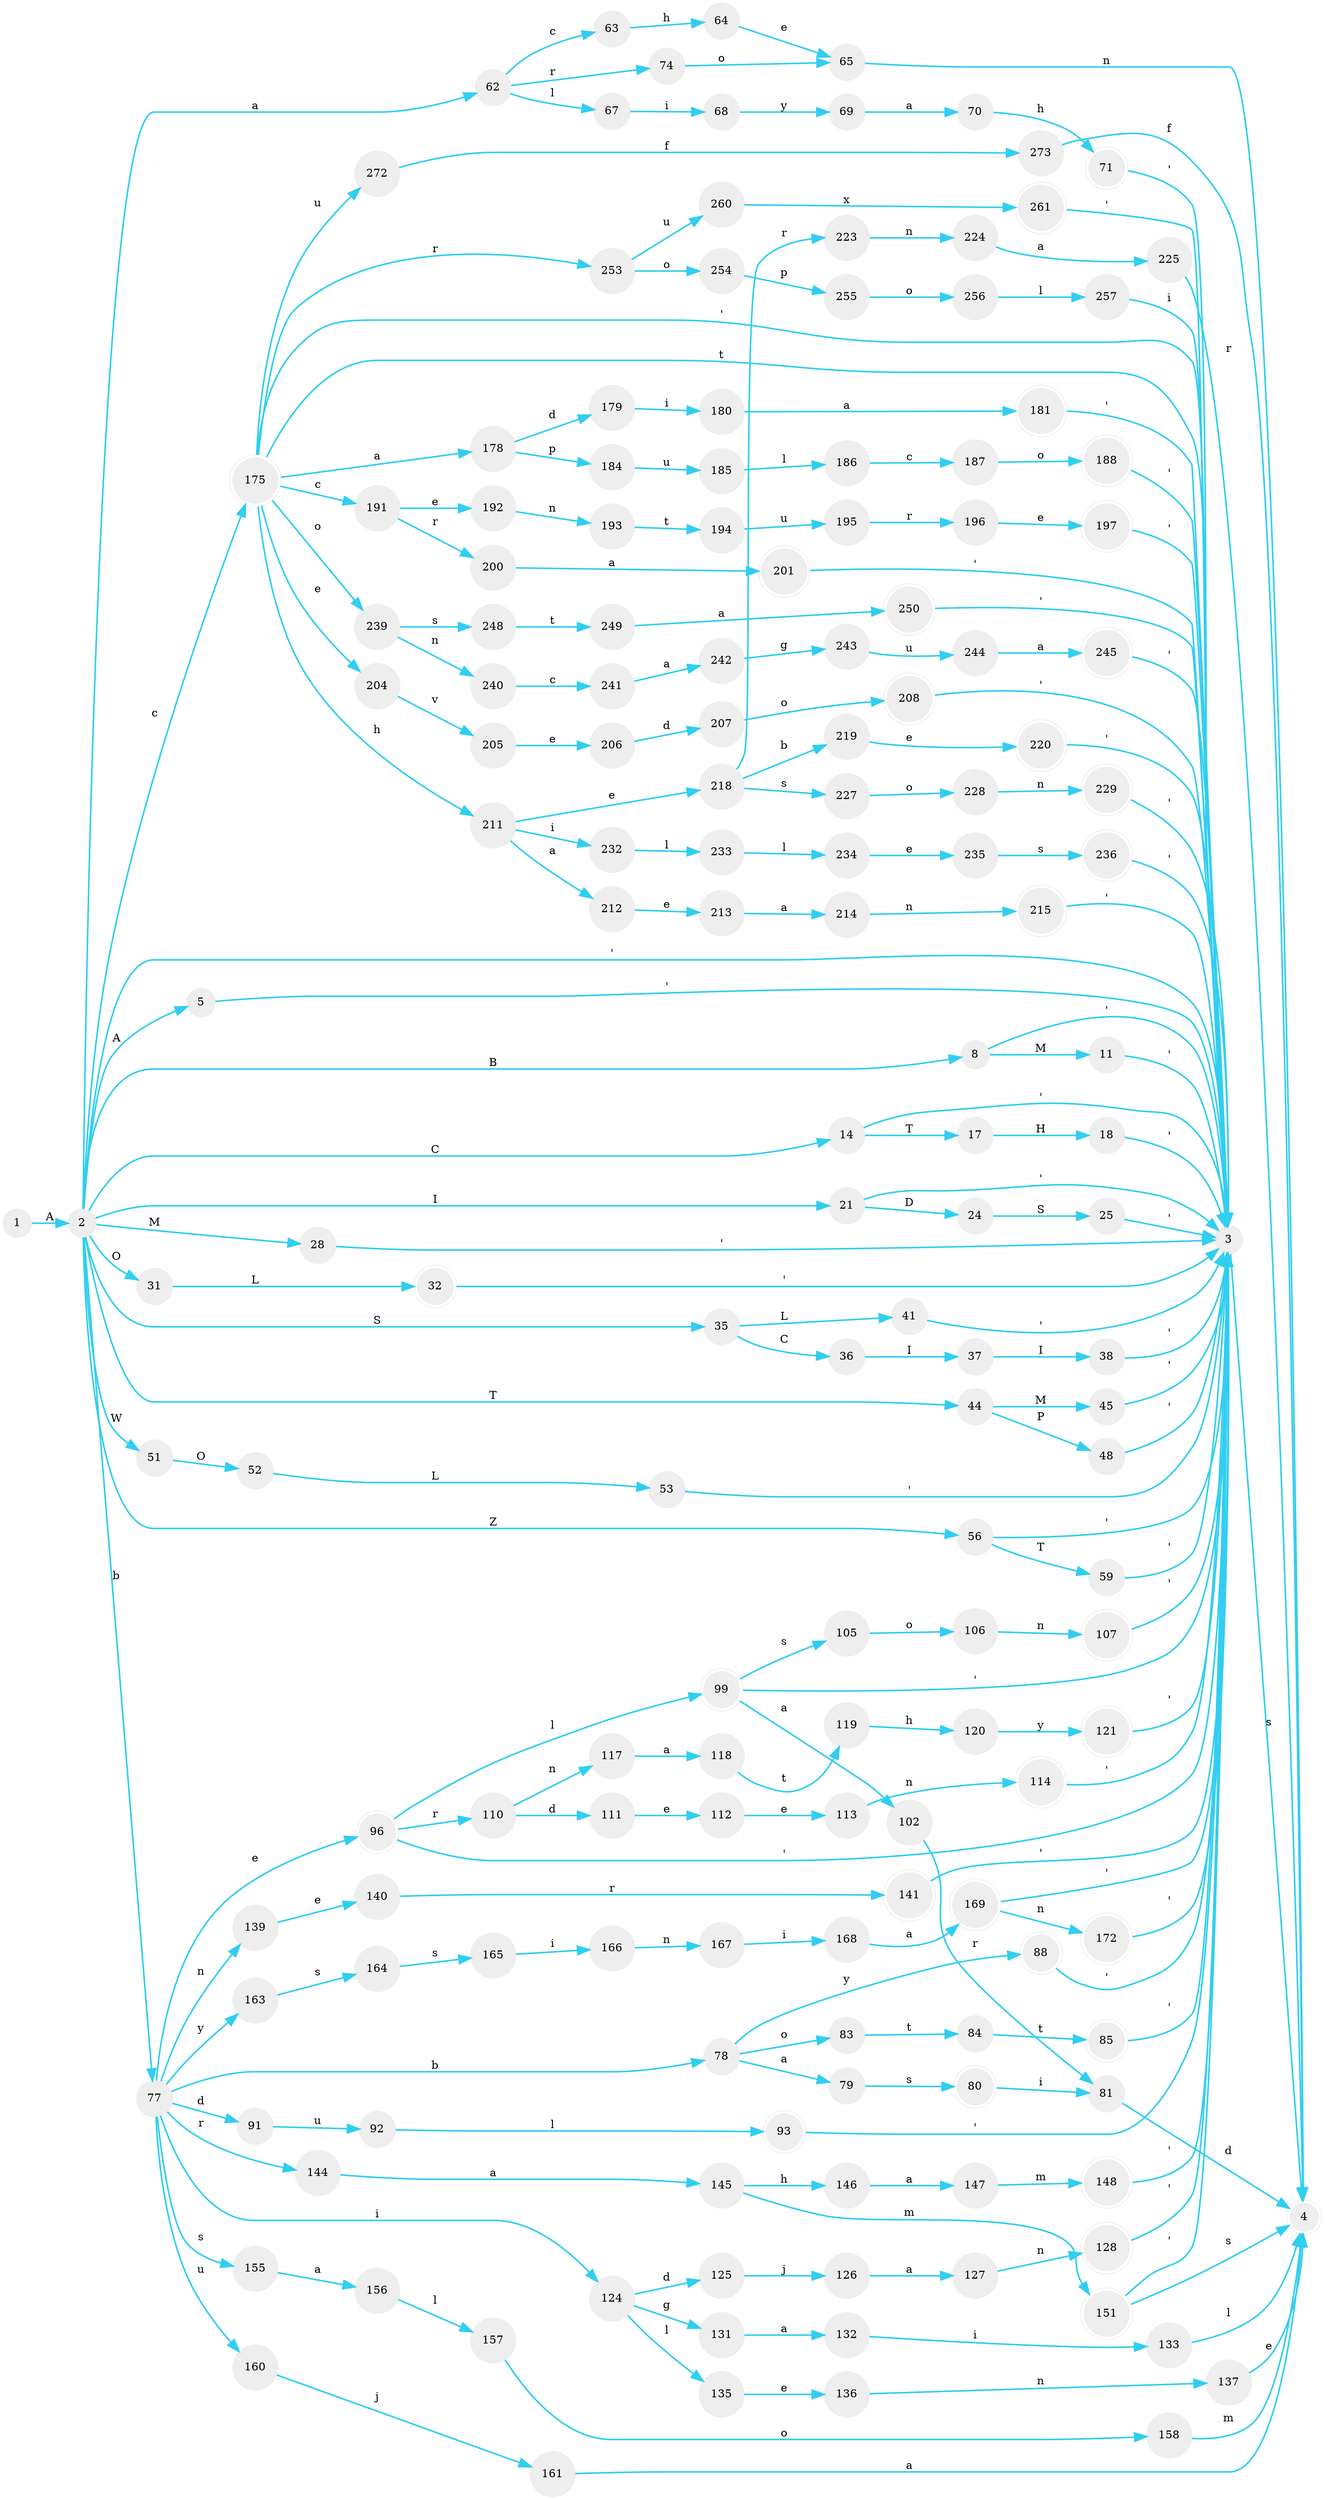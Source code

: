 digraph FST {
    rankdir=LR;
    node [shape=circle];
    node [style=filled];
    node [fillcolor="#EEEEEE"];
    node [color="#EEEEEE"];
    edge [color="#31CEF0"];
    edge [style="bold"];
    edge [arrowsize=1.5];
    1 -> 2 [label="A"];
    2 -> 3 [label="'"];
    3 -> 4 [label="s"];
    4 [shape=doublecircle];
    2 -> 5 [label="A"];
    5 -> 3 [label="'"];
    2 -> 8 [label="B"];
    8 -> 3 [label="'"];
    8 -> 11 [label="M"];
    11 -> 3 [label="'"];
    2 -> 14 [label="C"];
    14 -> 3 [label="'"];
    14 -> 17 [label="T"];
    17 -> 18 [label="H"];
    18 -> 3 [label="'"];
    2 -> 21 [label="I"];
    21 -> 3 [label="'"];
    21 -> 24 [label="D"];
    24 -> 25 [label="S"];
    25 -> 3 [label="'"];
    2 -> 28 [label="M"];
    28 -> 3 [label="'"];
    2 -> 31 [label="O"];
    31 -> 32 [label="L"];
    32 [shape=doublecircle];
    32 -> 3 [label="'"];
    2 -> 35 [label="S"];
    35 -> 36 [label="C"];
    36 -> 37 [label="I"];
    37 -> 38 [label="I"];
    38 -> 3 [label="'"];
    35 -> 41 [label="L"];
    41 -> 3 [label="'"];
    2 -> 44 [label="T"];
    44 -> 45 [label="M"];
    45 -> 3 [label="'"];
    44 -> 48 [label="P"];
    48 -> 3 [label="'"];
    2 -> 51 [label="W"];
    51 -> 52 [label="O"];
    52 -> 53 [label="L"];
    53 -> 3 [label="'"];
    2 -> 56 [label="Z"];
    56 -> 3 [label="'"];
    56 -> 59 [label="T"];
    59 -> 3 [label="'"];
    2 -> 62 [label="a"];
    62 -> 63 [label="c"];
    63 -> 64 [label="h"];
    64 -> 65 [label="e"];
    65 -> 4 [label="n"];
    62 -> 67 [label="l"];
    67 -> 68 [label="i"];
    68 -> 69 [label="y"];
    69 -> 70 [label="a"];
    70 -> 71 [label="h"];
    71 [shape=doublecircle];
    71 -> 3 [label="'"];
    62 -> 74 [label="r"];
    74 -> 65 [label="o"];
    2 -> 77 [label="b"];
    77 -> 78 [label="b"];
    78 -> 79 [label="a"];
    79 -> 80 [label="s"];
    80 [shape=doublecircle];
    80 -> 81 [label="i"];
    81 -> 4 [label="d"];
    78 -> 83 [label="o"];
    83 -> 84 [label="t"];
    84 -> 85 [label="t"];
    85 [shape=doublecircle];
    85 -> 3 [label="'"];
    78 -> 88 [label="y"];
    88 [shape=doublecircle];
    88 -> 3 [label="'"];
    77 -> 91 [label="d"];
    91 -> 92 [label="u"];
    92 -> 93 [label="l"];
    93 [shape=doublecircle];
    93 -> 3 [label="'"];
    77 -> 96 [label="e"];
    96 [shape=doublecircle];
    96 -> 3 [label="'"];
    96 -> 99 [label="l"];
    99 [shape=doublecircle];
    99 -> 3 [label="'"];
    99 -> 102 [label="a"];
    102 -> 81 [label="r"];
    99 -> 105 [label="s"];
    105 -> 106 [label="o"];
    106 -> 107 [label="n"];
    107 [shape=doublecircle];
    107 -> 3 [label="'"];
    96 -> 110 [label="r"];
    110 -> 111 [label="d"];
    111 -> 112 [label="e"];
    112 -> 113 [label="e"];
    113 -> 114 [label="n"];
    114 [shape=doublecircle];
    114 -> 3 [label="'"];
    110 -> 117 [label="n"];
    117 -> 118 [label="a"];
    118 -> 119 [label="t"];
    119 -> 120 [label="h"];
    120 -> 121 [label="y"];
    121 [shape=doublecircle];
    121 -> 3 [label="'"];
    77 -> 124 [label="i"];
    124 -> 125 [label="d"];
    125 -> 126 [label="j"];
    126 -> 127 [label="a"];
    127 -> 128 [label="n"];
    128 [shape=doublecircle];
    128 -> 3 [label="'"];
    124 -> 131 [label="g"];
    131 -> 132 [label="a"];
    132 -> 133 [label="i"];
    133 -> 4 [label="l"];
    124 -> 135 [label="l"];
    135 -> 136 [label="e"];
    136 -> 137 [label="n"];
    137 -> 4 [label="e"];
    77 -> 139 [label="n"];
    139 -> 140 [label="e"];
    140 -> 141 [label="r"];
    141 [shape=doublecircle];
    141 -> 3 [label="'"];
    77 -> 144 [label="r"];
    144 -> 145 [label="a"];
    145 -> 146 [label="h"];
    146 -> 147 [label="a"];
    147 -> 148 [label="m"];
    148 [shape=doublecircle];
    148 -> 3 [label="'"];
    145 -> 151 [label="m"];
    151 [shape=doublecircle];
    151 -> 3 [label="'"];
    151 -> 4 [label="s"];
    77 -> 155 [label="s"];
    155 -> 156 [label="a"];
    156 -> 157 [label="l"];
    157 -> 158 [label="o"];
    158 -> 4 [label="m"];
    77 -> 160 [label="u"];
    160 -> 161 [label="j"];
    161 -> 4 [label="a"];
    77 -> 163 [label="y"];
    163 -> 164 [label="s"];
    164 -> 165 [label="s"];
    165 -> 166 [label="i"];
    166 -> 167 [label="n"];
    167 -> 168 [label="i"];
    168 -> 169 [label="a"];
    169 [shape=doublecircle];
    169 -> 3 [label="'"];
    169 -> 172 [label="n"];
    172 [shape=doublecircle];
    172 -> 3 [label="'"];
    2 -> 175 [label="c"];
    175 [shape=doublecircle];
    175 -> 3 [label="'"];
    175 -> 178 [label="a"];
    178 -> 179 [label="d"];
    179 -> 180 [label="i"];
    180 -> 181 [label="a"];
    181 [shape=doublecircle];
    181 -> 3 [label="'"];
    178 -> 184 [label="p"];
    184 -> 185 [label="u"];
    185 -> 186 [label="l"];
    186 -> 187 [label="c"];
    187 -> 188 [label="o"];
    188 [shape=doublecircle];
    188 -> 3 [label="'"];
    175 -> 191 [label="c"];
    191 -> 192 [label="e"];
    192 -> 193 [label="n"];
    193 -> 194 [label="t"];
    194 -> 195 [label="u"];
    195 -> 196 [label="r"];
    196 -> 197 [label="e"];
    197 [shape=doublecircle];
    197 -> 3 [label="'"];
    191 -> 200 [label="r"];
    200 -> 201 [label="a"];
    201 [shape=doublecircle];
    201 -> 3 [label="'"];
    175 -> 204 [label="e"];
    204 -> 205 [label="v"];
    205 -> 206 [label="e"];
    206 -> 207 [label="d"];
    207 -> 208 [label="o"];
    208 [shape=doublecircle];
    208 -> 3 [label="'"];
    175 -> 211 [label="h"];
    211 -> 212 [label="a"];
    212 -> 213 [label="e"];
    213 -> 214 [label="a"];
    214 -> 215 [label="n"];
    215 [shape=doublecircle];
    215 -> 3 [label="'"];
    211 -> 218 [label="e"];
    218 -> 219 [label="b"];
    219 -> 220 [label="e"];
    220 [shape=doublecircle];
    220 -> 3 [label="'"];
    218 -> 223 [label="r"];
    223 -> 224 [label="n"];
    224 -> 225 [label="a"];
    225 -> 4 [label="r"];
    218 -> 227 [label="s"];
    227 -> 228 [label="o"];
    228 -> 229 [label="n"];
    229 [shape=doublecircle];
    229 -> 3 [label="'"];
    211 -> 232 [label="i"];
    232 -> 233 [label="l"];
    233 -> 234 [label="l"];
    234 -> 235 [label="e"];
    235 -> 236 [label="s"];
    236 [shape=doublecircle];
    236 -> 3 [label="'"];
    175 -> 239 [label="o"];
    239 -> 240 [label="n"];
    240 -> 241 [label="c"];
    241 -> 242 [label="a"];
    242 -> 243 [label="g"];
    243 -> 244 [label="u"];
    244 -> 245 [label="a"];
    245 [shape=doublecircle];
    245 -> 3 [label="'"];
    239 -> 248 [label="s"];
    248 -> 249 [label="t"];
    249 -> 250 [label="a"];
    250 [shape=doublecircle];
    250 -> 3 [label="'"];
    175 -> 253 [label="r"];
    253 -> 254 [label="o"];
    254 -> 255 [label="p"];
    255 -> 256 [label="o"];
    256 -> 257 [label="l"];
    257 -> 3 [label="i"];
    253 -> 260 [label="u"];
    260 -> 261 [label="x"];
    261 [shape=doublecircle];
    261 -> 3 [label="'"];
    175 -> 3 [label="t"];
    175 -> 272 [label="u"];
    272 -> 273 [label="f"];
    273 -> 4 [label="f"];
}